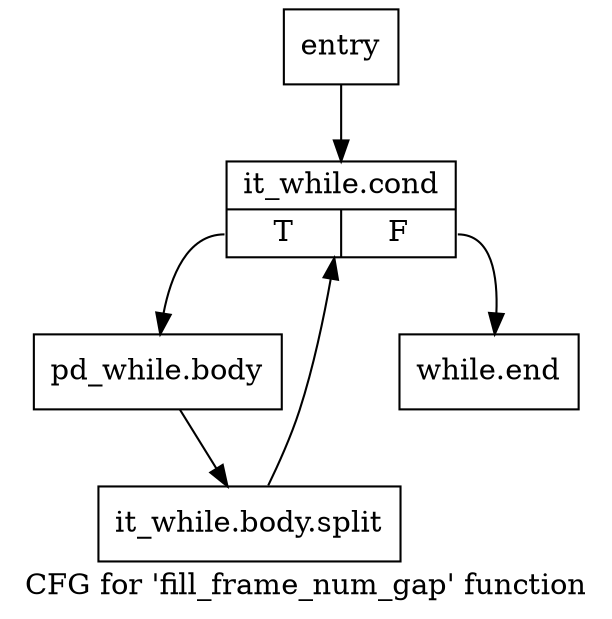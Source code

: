 digraph "CFG for 'fill_frame_num_gap' function" {
	label="CFG for 'fill_frame_num_gap' function";

	Node0x1c0bce0 [shape=record,label="{entry}"];
	Node0x1c0bce0 -> Node0x1c1f700;
	Node0x1c1f700 [shape=record,label="{it_while.cond|{<s0>T|<s1>F}}"];
	Node0x1c1f700:s0 -> Node0x1c1f750;
	Node0x1c1f700:s1 -> Node0x1c1f7a0;
	Node0x1c1f750 [shape=record,label="{pd_while.body}"];
	Node0x1c1f750 -> Node0x32b45d0;
	Node0x32b45d0 [shape=record,label="{it_while.body.split}"];
	Node0x32b45d0 -> Node0x1c1f700;
	Node0x1c1f7a0 [shape=record,label="{while.end}"];
}
